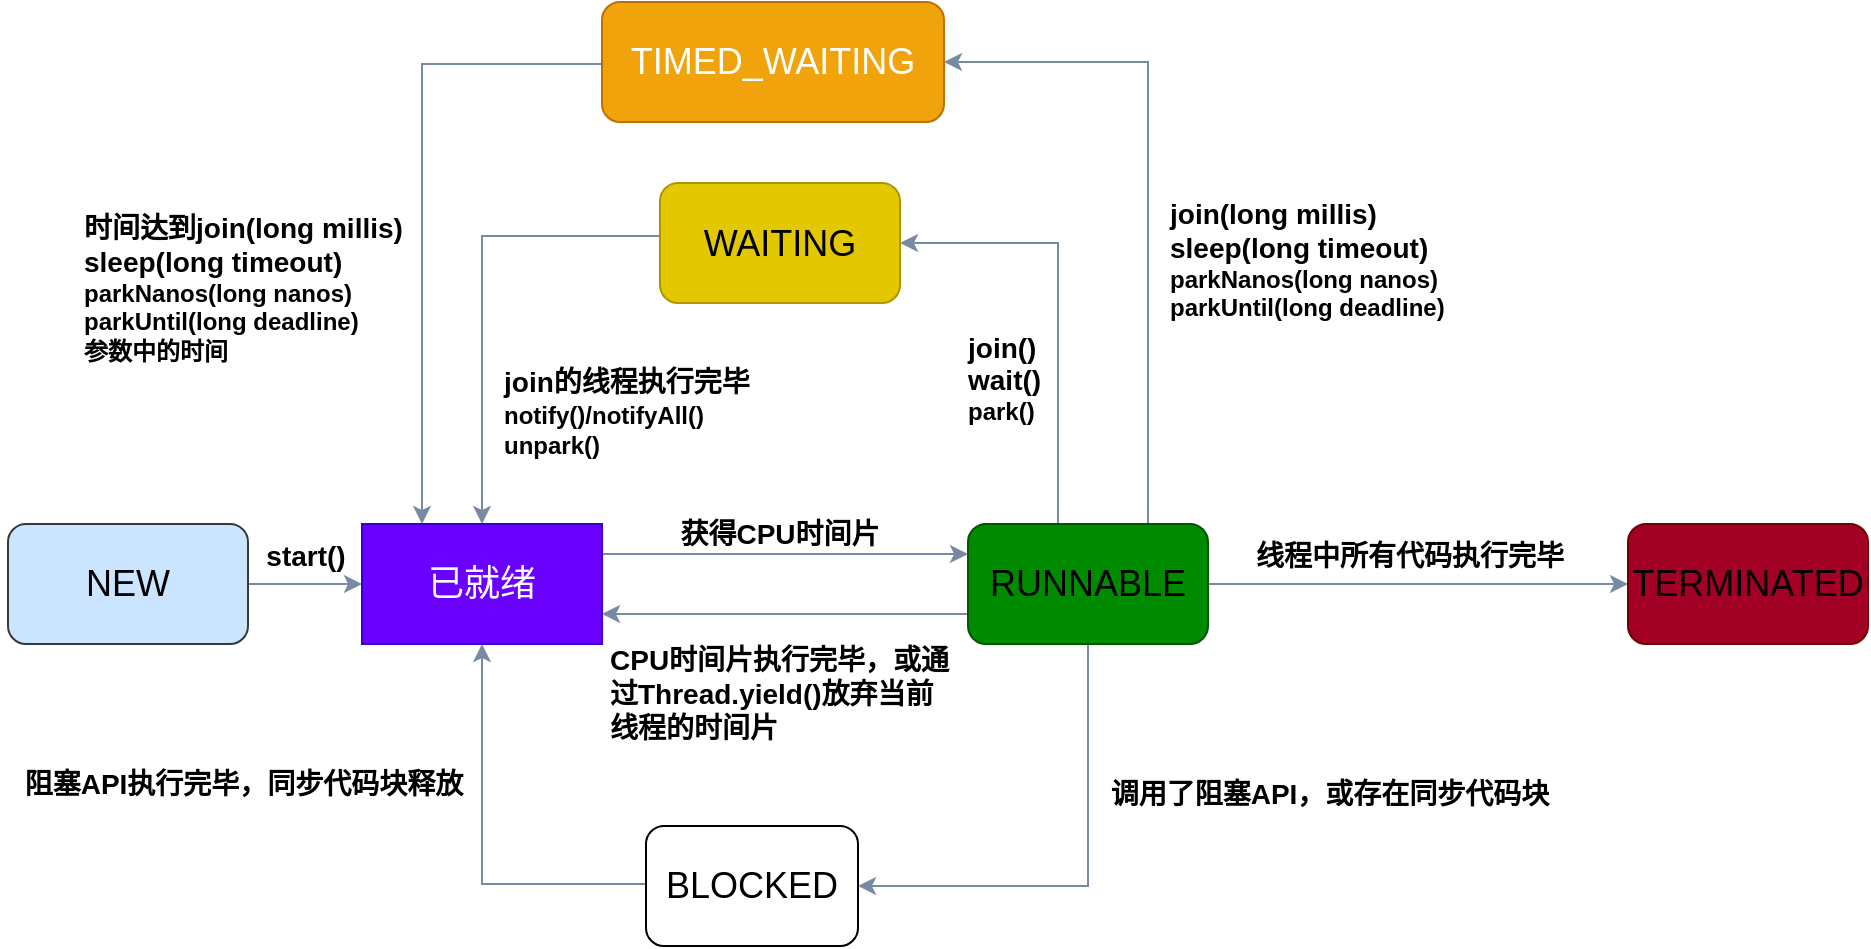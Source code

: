 <mxfile version="13.10.0" type="embed">
    <diagram id="98hQkqS_yKDFzskIn6TN" name="第 1 页">
        <mxGraphModel dx="1272" dy="488" grid="0" gridSize="10" guides="1" tooltips="1" connect="1" arrows="1" fold="1" page="1" pageScale="1" pageWidth="2339" pageHeight="3300" background="#ffffff" math="0" shadow="0">
            <root>
                <mxCell id="0"/>
                <mxCell id="1" parent="0"/>
                <mxCell id="8" style="edgeStyle=orthogonalEdgeStyle;curved=0;rounded=1;sketch=0;orthogonalLoop=1;jettySize=auto;html=1;exitX=1;exitY=0.5;exitDx=0;exitDy=0;entryX=0;entryY=0.5;entryDx=0;entryDy=0;strokeColor=#788AA3;fillColor=#B2C9AB;fontColor=#46495D;" parent="1" source="4" target="25" edge="1">
                    <mxGeometry relative="1" as="geometry">
                        <mxPoint x="250" y="642" as="targetPoint"/>
                    </mxGeometry>
                </mxCell>
                <mxCell id="4" value="&lt;font style=&quot;font-size: 18px&quot; color=&quot;#000000&quot;&gt;NEW&lt;/font&gt;" style="rounded=1;whiteSpace=wrap;html=1;sketch=0;strokeColor=#36393d;fillColor=#cce5ff;" parent="1" vertex="1">
                    <mxGeometry x="85" y="612" width="120" height="60" as="geometry"/>
                </mxCell>
                <mxCell id="10" style="edgeStyle=orthogonalEdgeStyle;curved=0;rounded=1;sketch=0;orthogonalLoop=1;jettySize=auto;html=1;exitX=0;exitY=0.75;exitDx=0;exitDy=0;entryX=1;entryY=0.75;entryDx=0;entryDy=0;fillColor=#B2C9AB;fontColor=#46495D;strokeColor=#788AA3;" parent="1" source="6" target="25" edge="1">
                    <mxGeometry relative="1" as="geometry">
                        <mxPoint x="370" y="657" as="targetPoint"/>
                    </mxGeometry>
                </mxCell>
                <mxCell id="11" style="edgeStyle=orthogonalEdgeStyle;curved=0;rounded=1;sketch=0;orthogonalLoop=1;jettySize=auto;html=1;exitX=1;exitY=0.5;exitDx=0;exitDy=0;entryX=0;entryY=0.5;entryDx=0;entryDy=0;strokeColor=#788AA3;fillColor=#B2C9AB;fontColor=#46495D;" parent="1" source="6" target="7" edge="1">
                    <mxGeometry relative="1" as="geometry"/>
                </mxCell>
                <mxCell id="29" style="edgeStyle=orthogonalEdgeStyle;rounded=0;orthogonalLoop=1;jettySize=auto;html=1;entryX=1;entryY=0.5;entryDx=0;entryDy=0;strokeColor=#788AA3;" edge="1" parent="1" source="6" target="23">
                    <mxGeometry relative="1" as="geometry">
                        <Array as="points">
                            <mxPoint x="610" y="472"/>
                        </Array>
                    </mxGeometry>
                </mxCell>
                <mxCell id="30" style="edgeStyle=orthogonalEdgeStyle;rounded=0;orthogonalLoop=1;jettySize=auto;html=1;exitX=0.75;exitY=0;exitDx=0;exitDy=0;entryX=1;entryY=0.5;entryDx=0;entryDy=0;strokeColor=#788AA3;" edge="1" parent="1" source="6" target="21">
                    <mxGeometry relative="1" as="geometry"/>
                </mxCell>
                <mxCell id="43" style="edgeStyle=orthogonalEdgeStyle;rounded=0;orthogonalLoop=1;jettySize=auto;html=1;entryX=1;entryY=0.5;entryDx=0;entryDy=0;strokeColor=#788AA3;" edge="1" parent="1" source="6" target="12">
                    <mxGeometry relative="1" as="geometry">
                        <Array as="points">
                            <mxPoint x="625" y="793"/>
                        </Array>
                    </mxGeometry>
                </mxCell>
                <mxCell id="6" value="&lt;span style=&quot;color: rgb(0 , 0 , 0) ; font-size: 18px&quot;&gt;RUNNABLE&lt;/span&gt;" style="rounded=1;whiteSpace=wrap;html=1;sketch=0;strokeColor=#005700;fillColor=#008a00;fontColor=#ffffff;" parent="1" vertex="1">
                    <mxGeometry x="565" y="612" width="120" height="60" as="geometry"/>
                </mxCell>
                <mxCell id="7" value="&lt;font color=&quot;#000000&quot;&gt;&lt;span style=&quot;font-size: 18px&quot;&gt;TERMINATED&lt;/span&gt;&lt;/font&gt;" style="rounded=1;whiteSpace=wrap;html=1;sketch=0;strokeColor=#6F0000;fillColor=#a20025;fontColor=#ffffff;" parent="1" vertex="1">
                    <mxGeometry x="895" y="612" width="120" height="60" as="geometry"/>
                </mxCell>
                <mxCell id="28" style="edgeStyle=orthogonalEdgeStyle;rounded=0;orthogonalLoop=1;jettySize=auto;html=1;entryX=0.5;entryY=1;entryDx=0;entryDy=0;strokeColor=#788AA3;" edge="1" parent="1" source="12" target="25">
                    <mxGeometry relative="1" as="geometry">
                        <Array as="points">
                            <mxPoint x="322" y="792"/>
                        </Array>
                    </mxGeometry>
                </mxCell>
                <mxCell id="12" value="&lt;span style=&quot;font-size: 18px&quot;&gt;BLOCKED&lt;/span&gt;" style="rounded=1;whiteSpace=wrap;html=1;sketch=0;" parent="1" vertex="1">
                    <mxGeometry x="404" y="763" width="106" height="60" as="geometry"/>
                </mxCell>
                <mxCell id="18" style="edgeStyle=orthogonalEdgeStyle;curved=0;rounded=1;sketch=0;orthogonalLoop=1;jettySize=auto;html=1;exitX=0.5;exitY=1;exitDx=0;exitDy=0;strokeColor=#788AA3;fillColor=#B2C9AB;fontColor=#46495D;" parent="1" edge="1">
                    <mxGeometry relative="1" as="geometry">
                        <mxPoint x="362" y="368" as="sourcePoint"/>
                        <mxPoint x="362" y="368" as="targetPoint"/>
                    </mxGeometry>
                </mxCell>
                <mxCell id="32" style="edgeStyle=orthogonalEdgeStyle;rounded=0;orthogonalLoop=1;jettySize=auto;html=1;entryX=0.25;entryY=0;entryDx=0;entryDy=0;strokeColor=#788AA3;" edge="1" parent="1" source="21" target="25">
                    <mxGeometry relative="1" as="geometry">
                        <Array as="points">
                            <mxPoint x="292" y="382"/>
                        </Array>
                    </mxGeometry>
                </mxCell>
                <mxCell id="21" value="&lt;span style=&quot;font-size: 18px&quot;&gt;TIMED_WAITING&lt;/span&gt;" style="rounded=1;whiteSpace=wrap;html=1;sketch=0;fillColor=#f0a30a;strokeColor=#BD7000;fontColor=#ffffff;" vertex="1" parent="1">
                    <mxGeometry x="382" y="351" width="171" height="60" as="geometry"/>
                </mxCell>
                <mxCell id="31" style="edgeStyle=orthogonalEdgeStyle;rounded=0;orthogonalLoop=1;jettySize=auto;html=1;entryX=0.5;entryY=0;entryDx=0;entryDy=0;strokeColor=#788AA3;" edge="1" parent="1" source="23" target="25">
                    <mxGeometry relative="1" as="geometry">
                        <Array as="points">
                            <mxPoint x="322" y="468"/>
                        </Array>
                    </mxGeometry>
                </mxCell>
                <mxCell id="23" value="&lt;font color=&quot;#000000&quot;&gt;&lt;span style=&quot;font-size: 18px&quot;&gt;WAITING&lt;/span&gt;&lt;/font&gt;" style="rounded=1;whiteSpace=wrap;html=1;sketch=0;strokeColor=#B09500;fillColor=#e3c800;fontColor=#ffffff;" vertex="1" parent="1">
                    <mxGeometry x="411" y="441.5" width="120" height="60" as="geometry"/>
                </mxCell>
                <mxCell id="26" style="edgeStyle=orthogonalEdgeStyle;rounded=0;orthogonalLoop=1;jettySize=auto;html=1;exitX=1;exitY=0.25;exitDx=0;exitDy=0;entryX=0;entryY=0.25;entryDx=0;entryDy=0;strokeColor=#788AA3;" edge="1" parent="1" source="25" target="6">
                    <mxGeometry relative="1" as="geometry"/>
                </mxCell>
                <mxCell id="25" value="&lt;font style=&quot;font-size: 18px&quot;&gt;已就绪&lt;/font&gt;" style="rounded=0;whiteSpace=wrap;html=1;fillColor=#6a00ff;strokeColor=#3700CC;fontColor=#ffffff;" vertex="1" parent="1">
                    <mxGeometry x="262" y="612" width="120" height="60" as="geometry"/>
                </mxCell>
                <mxCell id="34" value="&lt;font style=&quot;font-size: 14px&quot; color=&quot;#000000&quot;&gt;start()&lt;/font&gt;" style="text;html=1;strokeColor=none;fillColor=none;align=center;verticalAlign=middle;whiteSpace=wrap;rounded=0;fontStyle=1" vertex="1" parent="1">
                    <mxGeometry x="214" y="618" width="40" height="20" as="geometry"/>
                </mxCell>
                <mxCell id="35" value="&lt;font color=&quot;#000000&quot;&gt;&lt;span style=&quot;font-size: 14px&quot;&gt;join(long millis)&lt;/span&gt;&lt;br&gt;&lt;span style=&quot;font-size: 14px&quot;&gt;sleep(long timeout)&lt;br&gt;&lt;/span&gt;parkNanos(long nanos)&lt;br&gt;parkUntil(long deadline)&lt;br&gt;&lt;/font&gt;" style="text;html=1;strokeColor=none;fillColor=none;align=left;verticalAlign=middle;whiteSpace=wrap;rounded=0;fontStyle=1;horizontal=1;" vertex="1" parent="1">
                    <mxGeometry x="664" y="446" width="144" height="67" as="geometry"/>
                </mxCell>
                <mxCell id="36" value="&lt;font color=&quot;#000000&quot;&gt;&lt;span style=&quot;font-size: 14px&quot;&gt;join()&lt;/span&gt;&lt;br&gt;&lt;span style=&quot;font-size: 14px&quot;&gt;wait()&lt;br&gt;&lt;/span&gt;park()&lt;br&gt;&lt;/font&gt;" style="text;html=1;strokeColor=none;fillColor=none;align=left;verticalAlign=middle;whiteSpace=wrap;rounded=0;fontStyle=1" vertex="1" parent="1">
                    <mxGeometry x="563" y="505" width="44" height="67" as="geometry"/>
                </mxCell>
                <mxCell id="37" value="&lt;font color=&quot;#000000&quot;&gt;&lt;span style=&quot;font-size: 14px&quot;&gt;调用了阻塞API，或存在同步代码块&lt;/span&gt;&lt;/font&gt;" style="text;html=1;strokeColor=none;fillColor=none;align=center;verticalAlign=middle;whiteSpace=wrap;rounded=0;fontStyle=1" vertex="1" parent="1">
                    <mxGeometry x="624" y="725" width="244" height="43" as="geometry"/>
                </mxCell>
                <mxCell id="38" value="&lt;font color=&quot;#000000&quot;&gt;&lt;span style=&quot;font-size: 14px&quot;&gt;阻塞API执行完毕，同步代码块释放&lt;/span&gt;&lt;/font&gt;" style="text;html=1;strokeColor=none;fillColor=none;align=center;verticalAlign=middle;whiteSpace=wrap;rounded=0;fontStyle=1" vertex="1" parent="1">
                    <mxGeometry x="81" y="720" width="244" height="43" as="geometry"/>
                </mxCell>
                <mxCell id="39" value="&lt;font color=&quot;#000000&quot;&gt;&lt;span style=&quot;font-size: 14px&quot;&gt;获得CPU时间片&lt;/span&gt;&lt;/font&gt;" style="text;html=1;strokeColor=none;fillColor=none;align=center;verticalAlign=middle;whiteSpace=wrap;rounded=0;fontStyle=1" vertex="1" parent="1">
                    <mxGeometry x="349" y="595" width="244" height="43" as="geometry"/>
                </mxCell>
                <mxCell id="41" value="&lt;font color=&quot;#000000&quot;&gt;&lt;span style=&quot;font-size: 14px&quot;&gt;CPU时间片执行完毕，或通过&lt;/span&gt;&lt;span style=&quot;font-size: 14px&quot;&gt;Thread.yield()放弃当前线程的时间片&lt;/span&gt;&lt;/font&gt;" style="text;html=1;strokeColor=none;fillColor=none;align=left;verticalAlign=middle;whiteSpace=wrap;rounded=0;fontStyle=1" vertex="1" parent="1">
                    <mxGeometry x="384" y="672" width="174" height="49" as="geometry"/>
                </mxCell>
                <mxCell id="42" value="&lt;font color=&quot;#000000&quot;&gt;&lt;span style=&quot;font-size: 14px&quot;&gt;线程中所有代码执行完毕&lt;/span&gt;&lt;/font&gt;" style="text;html=1;strokeColor=none;fillColor=none;align=center;verticalAlign=middle;whiteSpace=wrap;rounded=0;fontStyle=1" vertex="1" parent="1">
                    <mxGeometry x="664" y="606.5" width="244" height="43" as="geometry"/>
                </mxCell>
                <mxCell id="45" value="&lt;font color=&quot;#000000&quot;&gt;&lt;span style=&quot;font-size: 14px&quot;&gt;时间达到join(long millis)&lt;/span&gt;&lt;br&gt;&lt;span style=&quot;font-size: 14px&quot;&gt;sleep(long timeout)&lt;br&gt;&lt;/span&gt;parkNanos(long nanos)&lt;br&gt;parkUntil(long deadline)&lt;br&gt;参数中的时间&lt;br&gt;&lt;/font&gt;" style="text;html=1;strokeColor=none;fillColor=none;align=left;verticalAlign=bottom;whiteSpace=wrap;rounded=0;fontStyle=1" vertex="1" parent="1">
                    <mxGeometry x="121" y="468" width="179" height="67" as="geometry"/>
                </mxCell>
                <mxCell id="46" value="&lt;font color=&quot;#000000&quot;&gt;&lt;span style=&quot;font-size: 14px&quot;&gt;join的线程执行完毕&lt;br&gt;&lt;/span&gt;notify()/notifyAll()&lt;span style=&quot;font-size: 14px&quot;&gt;&lt;br&gt;&lt;/span&gt;unpark()&lt;br&gt;&lt;/font&gt;" style="text;html=1;strokeColor=none;fillColor=none;align=left;verticalAlign=middle;whiteSpace=wrap;rounded=0;fontStyle=1" vertex="1" parent="1">
                    <mxGeometry x="331" y="522" width="130" height="67" as="geometry"/>
                </mxCell>
            </root>
        </mxGraphModel>
    </diagram>
</mxfile>